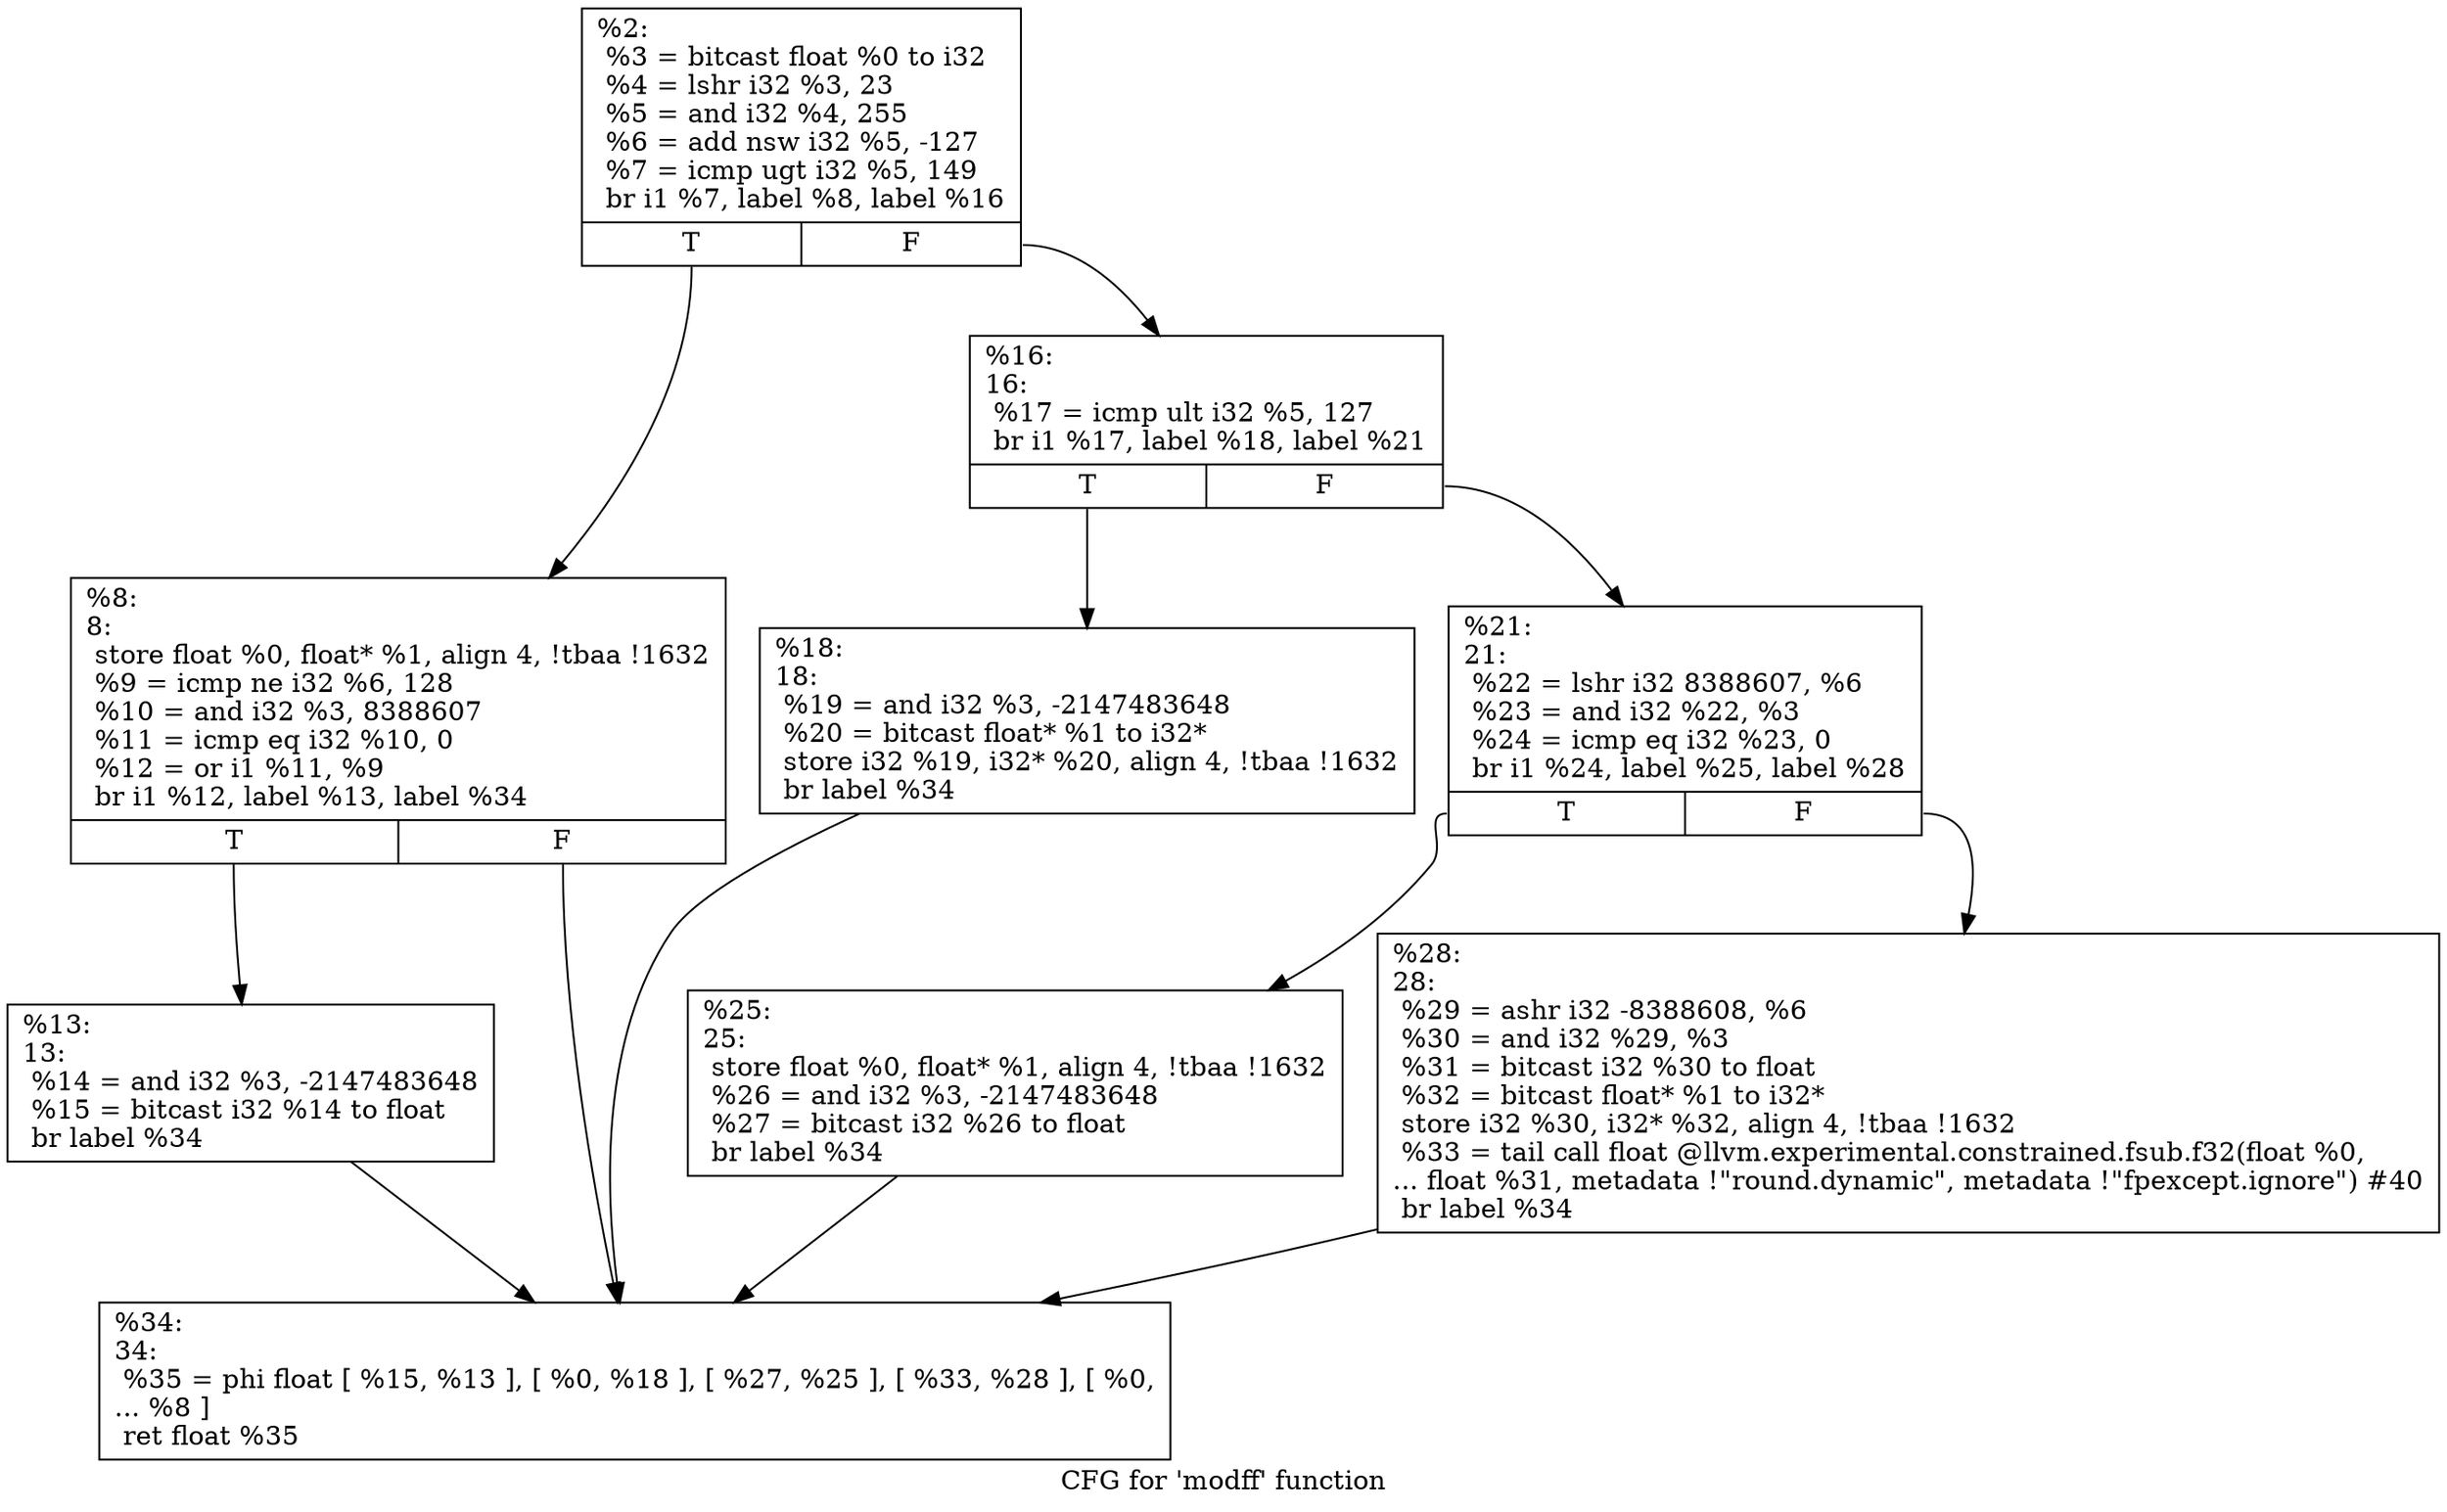 digraph "CFG for 'modff' function" {
	label="CFG for 'modff' function";

	Node0x154d570 [shape=record,label="{%2:\l  %3 = bitcast float %0 to i32\l  %4 = lshr i32 %3, 23\l  %5 = and i32 %4, 255\l  %6 = add nsw i32 %5, -127\l  %7 = icmp ugt i32 %5, 149\l  br i1 %7, label %8, label %16\l|{<s0>T|<s1>F}}"];
	Node0x154d570:s0 -> Node0x154d5c0;
	Node0x154d570:s1 -> Node0x154d660;
	Node0x154d5c0 [shape=record,label="{%8:\l8:                                                \l  store float %0, float* %1, align 4, !tbaa !1632\l  %9 = icmp ne i32 %6, 128\l  %10 = and i32 %3, 8388607\l  %11 = icmp eq i32 %10, 0\l  %12 = or i1 %11, %9\l  br i1 %12, label %13, label %34\l|{<s0>T|<s1>F}}"];
	Node0x154d5c0:s0 -> Node0x154d610;
	Node0x154d5c0:s1 -> Node0x154d7f0;
	Node0x154d610 [shape=record,label="{%13:\l13:                                               \l  %14 = and i32 %3, -2147483648\l  %15 = bitcast i32 %14 to float\l  br label %34\l}"];
	Node0x154d610 -> Node0x154d7f0;
	Node0x154d660 [shape=record,label="{%16:\l16:                                               \l  %17 = icmp ult i32 %5, 127\l  br i1 %17, label %18, label %21\l|{<s0>T|<s1>F}}"];
	Node0x154d660:s0 -> Node0x154d6b0;
	Node0x154d660:s1 -> Node0x154d700;
	Node0x154d6b0 [shape=record,label="{%18:\l18:                                               \l  %19 = and i32 %3, -2147483648\l  %20 = bitcast float* %1 to i32*\l  store i32 %19, i32* %20, align 4, !tbaa !1632\l  br label %34\l}"];
	Node0x154d6b0 -> Node0x154d7f0;
	Node0x154d700 [shape=record,label="{%21:\l21:                                               \l  %22 = lshr i32 8388607, %6\l  %23 = and i32 %22, %3\l  %24 = icmp eq i32 %23, 0\l  br i1 %24, label %25, label %28\l|{<s0>T|<s1>F}}"];
	Node0x154d700:s0 -> Node0x154d750;
	Node0x154d700:s1 -> Node0x154d7a0;
	Node0x154d750 [shape=record,label="{%25:\l25:                                               \l  store float %0, float* %1, align 4, !tbaa !1632\l  %26 = and i32 %3, -2147483648\l  %27 = bitcast i32 %26 to float\l  br label %34\l}"];
	Node0x154d750 -> Node0x154d7f0;
	Node0x154d7a0 [shape=record,label="{%28:\l28:                                               \l  %29 = ashr i32 -8388608, %6\l  %30 = and i32 %29, %3\l  %31 = bitcast i32 %30 to float\l  %32 = bitcast float* %1 to i32*\l  store i32 %30, i32* %32, align 4, !tbaa !1632\l  %33 = tail call float @llvm.experimental.constrained.fsub.f32(float %0,\l... float %31, metadata !\"round.dynamic\", metadata !\"fpexcept.ignore\") #40\l  br label %34\l}"];
	Node0x154d7a0 -> Node0x154d7f0;
	Node0x154d7f0 [shape=record,label="{%34:\l34:                                               \l  %35 = phi float [ %15, %13 ], [ %0, %18 ], [ %27, %25 ], [ %33, %28 ], [ %0,\l... %8 ]\l  ret float %35\l}"];
}
